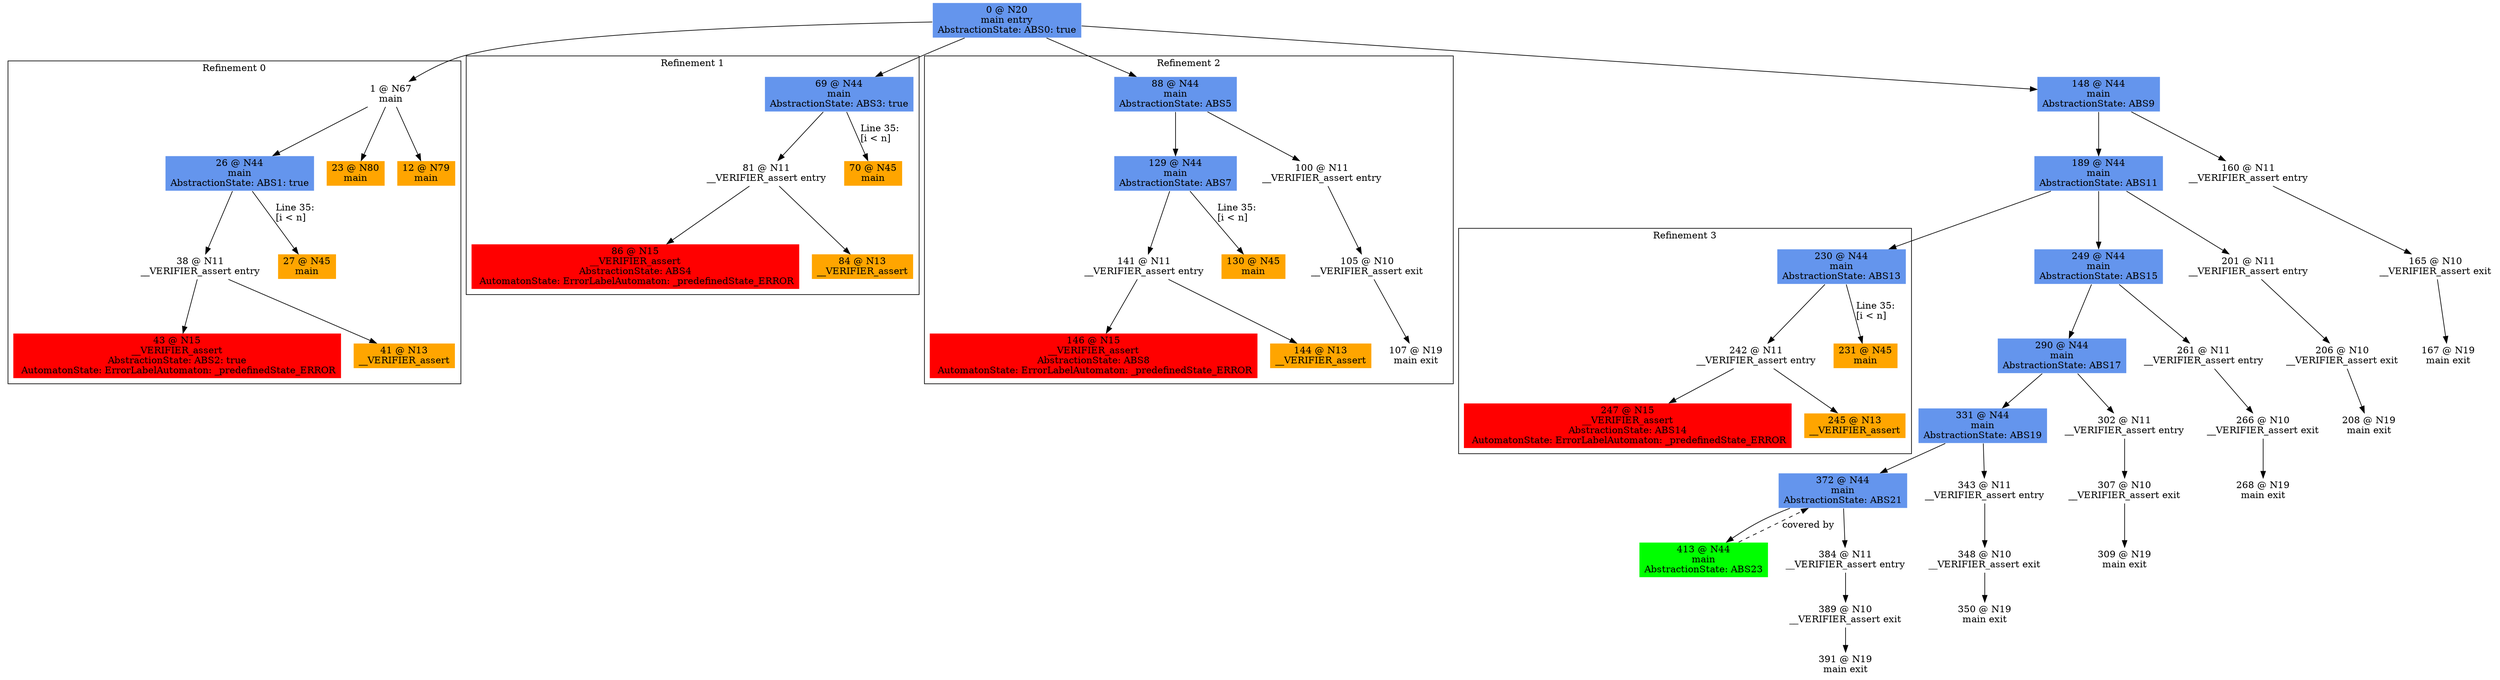 digraph ARG {
node [style="filled" shape="box" color="white"]
subgraph cluster_0 {
label="Refinement 0"
1 [label="1 @ N67\nmain\n" id="1"]
26 [fillcolor="cornflowerblue" label="26 @ N44\nmain\nAbstractionState: ABS1: true\n" id="26"]
38 [label="38 @ N11\n__VERIFIER_assert entry\n" id="38"]
43 [fillcolor="red" label="43 @ N15\n__VERIFIER_assert\nAbstractionState: ABS2: true\n AutomatonState: ErrorLabelAutomaton: _predefinedState_ERROR\n" id="43"]
41 [fillcolor="orange" label="41 @ N13\n__VERIFIER_assert\n" id="41"]
27 [fillcolor="orange" label="27 @ N45\nmain\n" id="27"]
23 [fillcolor="orange" label="23 @ N80\nmain\n" id="23"]
12 [fillcolor="orange" label="12 @ N79\nmain\n" id="12"]
1 -> 12 []
1 -> 23 []
1 -> 26 []
26 -> 27 [label="Line 35: \l[i < n]\l" id="26 -> 27"]
26 -> 38 []
38 -> 41 []
38 -> 43 []
}
0 -> 1
subgraph cluster_1 {
label="Refinement 1"
69 [fillcolor="cornflowerblue" label="69 @ N44\nmain\nAbstractionState: ABS3: true\n" id="69"]
81 [label="81 @ N11\n__VERIFIER_assert entry\n" id="81"]
86 [fillcolor="red" label="86 @ N15\n__VERIFIER_assert\nAbstractionState: ABS4\n AutomatonState: ErrorLabelAutomaton: _predefinedState_ERROR\n" id="86"]
84 [fillcolor="orange" label="84 @ N13\n__VERIFIER_assert\n" id="84"]
70 [fillcolor="orange" label="70 @ N45\nmain\n" id="70"]
69 -> 70 [label="Line 35: \l[i < n]\l" id="69 -> 70"]
69 -> 81 []
81 -> 84 []
81 -> 86 []
}
0 -> 69
subgraph cluster_2 {
label="Refinement 2"
88 [fillcolor="cornflowerblue" label="88 @ N44\nmain\nAbstractionState: ABS5\n" id="88"]
129 [fillcolor="cornflowerblue" label="129 @ N44\nmain\nAbstractionState: ABS7\n" id="129"]
141 [label="141 @ N11\n__VERIFIER_assert entry\n" id="141"]
146 [fillcolor="red" label="146 @ N15\n__VERIFIER_assert\nAbstractionState: ABS8\n AutomatonState: ErrorLabelAutomaton: _predefinedState_ERROR\n" id="146"]
144 [fillcolor="orange" label="144 @ N13\n__VERIFIER_assert\n" id="144"]
130 [fillcolor="orange" label="130 @ N45\nmain\n" id="130"]
100 [label="100 @ N11\n__VERIFIER_assert entry\n" id="100"]
105 [label="105 @ N10\n__VERIFIER_assert exit\n" id="105"]
107 [label="107 @ N19\nmain exit\n" id="107"]
88 -> 100 []
88 -> 129 []
129 -> 130 [label="Line 35: \l[i < n]\l" id="129 -> 130"]
129 -> 141 []
141 -> 144 []
141 -> 146 []
100 -> 105 []
105 -> 107 []
}
0 -> 88
subgraph cluster_3 {
label="Refinement 3"
230 [fillcolor="cornflowerblue" label="230 @ N44\nmain\nAbstractionState: ABS13\n" id="230"]
242 [label="242 @ N11\n__VERIFIER_assert entry\n" id="242"]
247 [fillcolor="red" label="247 @ N15\n__VERIFIER_assert\nAbstractionState: ABS14\n AutomatonState: ErrorLabelAutomaton: _predefinedState_ERROR\n" id="247"]
245 [fillcolor="orange" label="245 @ N13\n__VERIFIER_assert\n" id="245"]
231 [fillcolor="orange" label="231 @ N45\nmain\n" id="231"]
230 -> 231 [label="Line 35: \l[i < n]\l" id="230 -> 231"]
230 -> 242 []
242 -> 245 []
242 -> 247 []
}
189 -> 230
0 [fillcolor="cornflowerblue" label="0 @ N20\nmain entry\nAbstractionState: ABS0: true\n" id="0"]
148 [fillcolor="cornflowerblue" label="148 @ N44\nmain\nAbstractionState: ABS9\n" id="148"]
189 [fillcolor="cornflowerblue" label="189 @ N44\nmain\nAbstractionState: ABS11\n" id="189"]
249 [fillcolor="cornflowerblue" label="249 @ N44\nmain\nAbstractionState: ABS15\n" id="249"]
290 [fillcolor="cornflowerblue" label="290 @ N44\nmain\nAbstractionState: ABS17\n" id="290"]
331 [fillcolor="cornflowerblue" label="331 @ N44\nmain\nAbstractionState: ABS19\n" id="331"]
372 [fillcolor="cornflowerblue" label="372 @ N44\nmain\nAbstractionState: ABS21\n" id="372"]
413 [fillcolor="green" label="413 @ N44\nmain\nAbstractionState: ABS23\n" id="413"]
384 [label="384 @ N11\n__VERIFIER_assert entry\n" id="384"]
389 [label="389 @ N10\n__VERIFIER_assert exit\n" id="389"]
391 [label="391 @ N19\nmain exit\n" id="391"]
343 [label="343 @ N11\n__VERIFIER_assert entry\n" id="343"]
348 [label="348 @ N10\n__VERIFIER_assert exit\n" id="348"]
350 [label="350 @ N19\nmain exit\n" id="350"]
302 [label="302 @ N11\n__VERIFIER_assert entry\n" id="302"]
307 [label="307 @ N10\n__VERIFIER_assert exit\n" id="307"]
309 [label="309 @ N19\nmain exit\n" id="309"]
261 [label="261 @ N11\n__VERIFIER_assert entry\n" id="261"]
266 [label="266 @ N10\n__VERIFIER_assert exit\n" id="266"]
268 [label="268 @ N19\nmain exit\n" id="268"]
201 [label="201 @ N11\n__VERIFIER_assert entry\n" id="201"]
206 [label="206 @ N10\n__VERIFIER_assert exit\n" id="206"]
208 [label="208 @ N19\nmain exit\n" id="208"]
160 [label="160 @ N11\n__VERIFIER_assert entry\n" id="160"]
165 [label="165 @ N10\n__VERIFIER_assert exit\n" id="165"]
167 [label="167 @ N19\nmain exit\n" id="167"]
0 -> 148 []
148 -> 160 []
148 -> 189 []
189 -> 201 []
189 -> 249 []
249 -> 261 []
249 -> 290 []
290 -> 302 []
290 -> 331 []
331 -> 343 []
331 -> 372 []
413 -> 372 [style="dashed" weight="0" label="covered by"]
372 -> 384 []
372 -> 413 []
384 -> 389 []
389 -> 391 []
343 -> 348 []
348 -> 350 []
302 -> 307 []
307 -> 309 []
261 -> 266 []
266 -> 268 []
201 -> 206 []
206 -> 208 []
160 -> 165 []
165 -> 167 []
}
